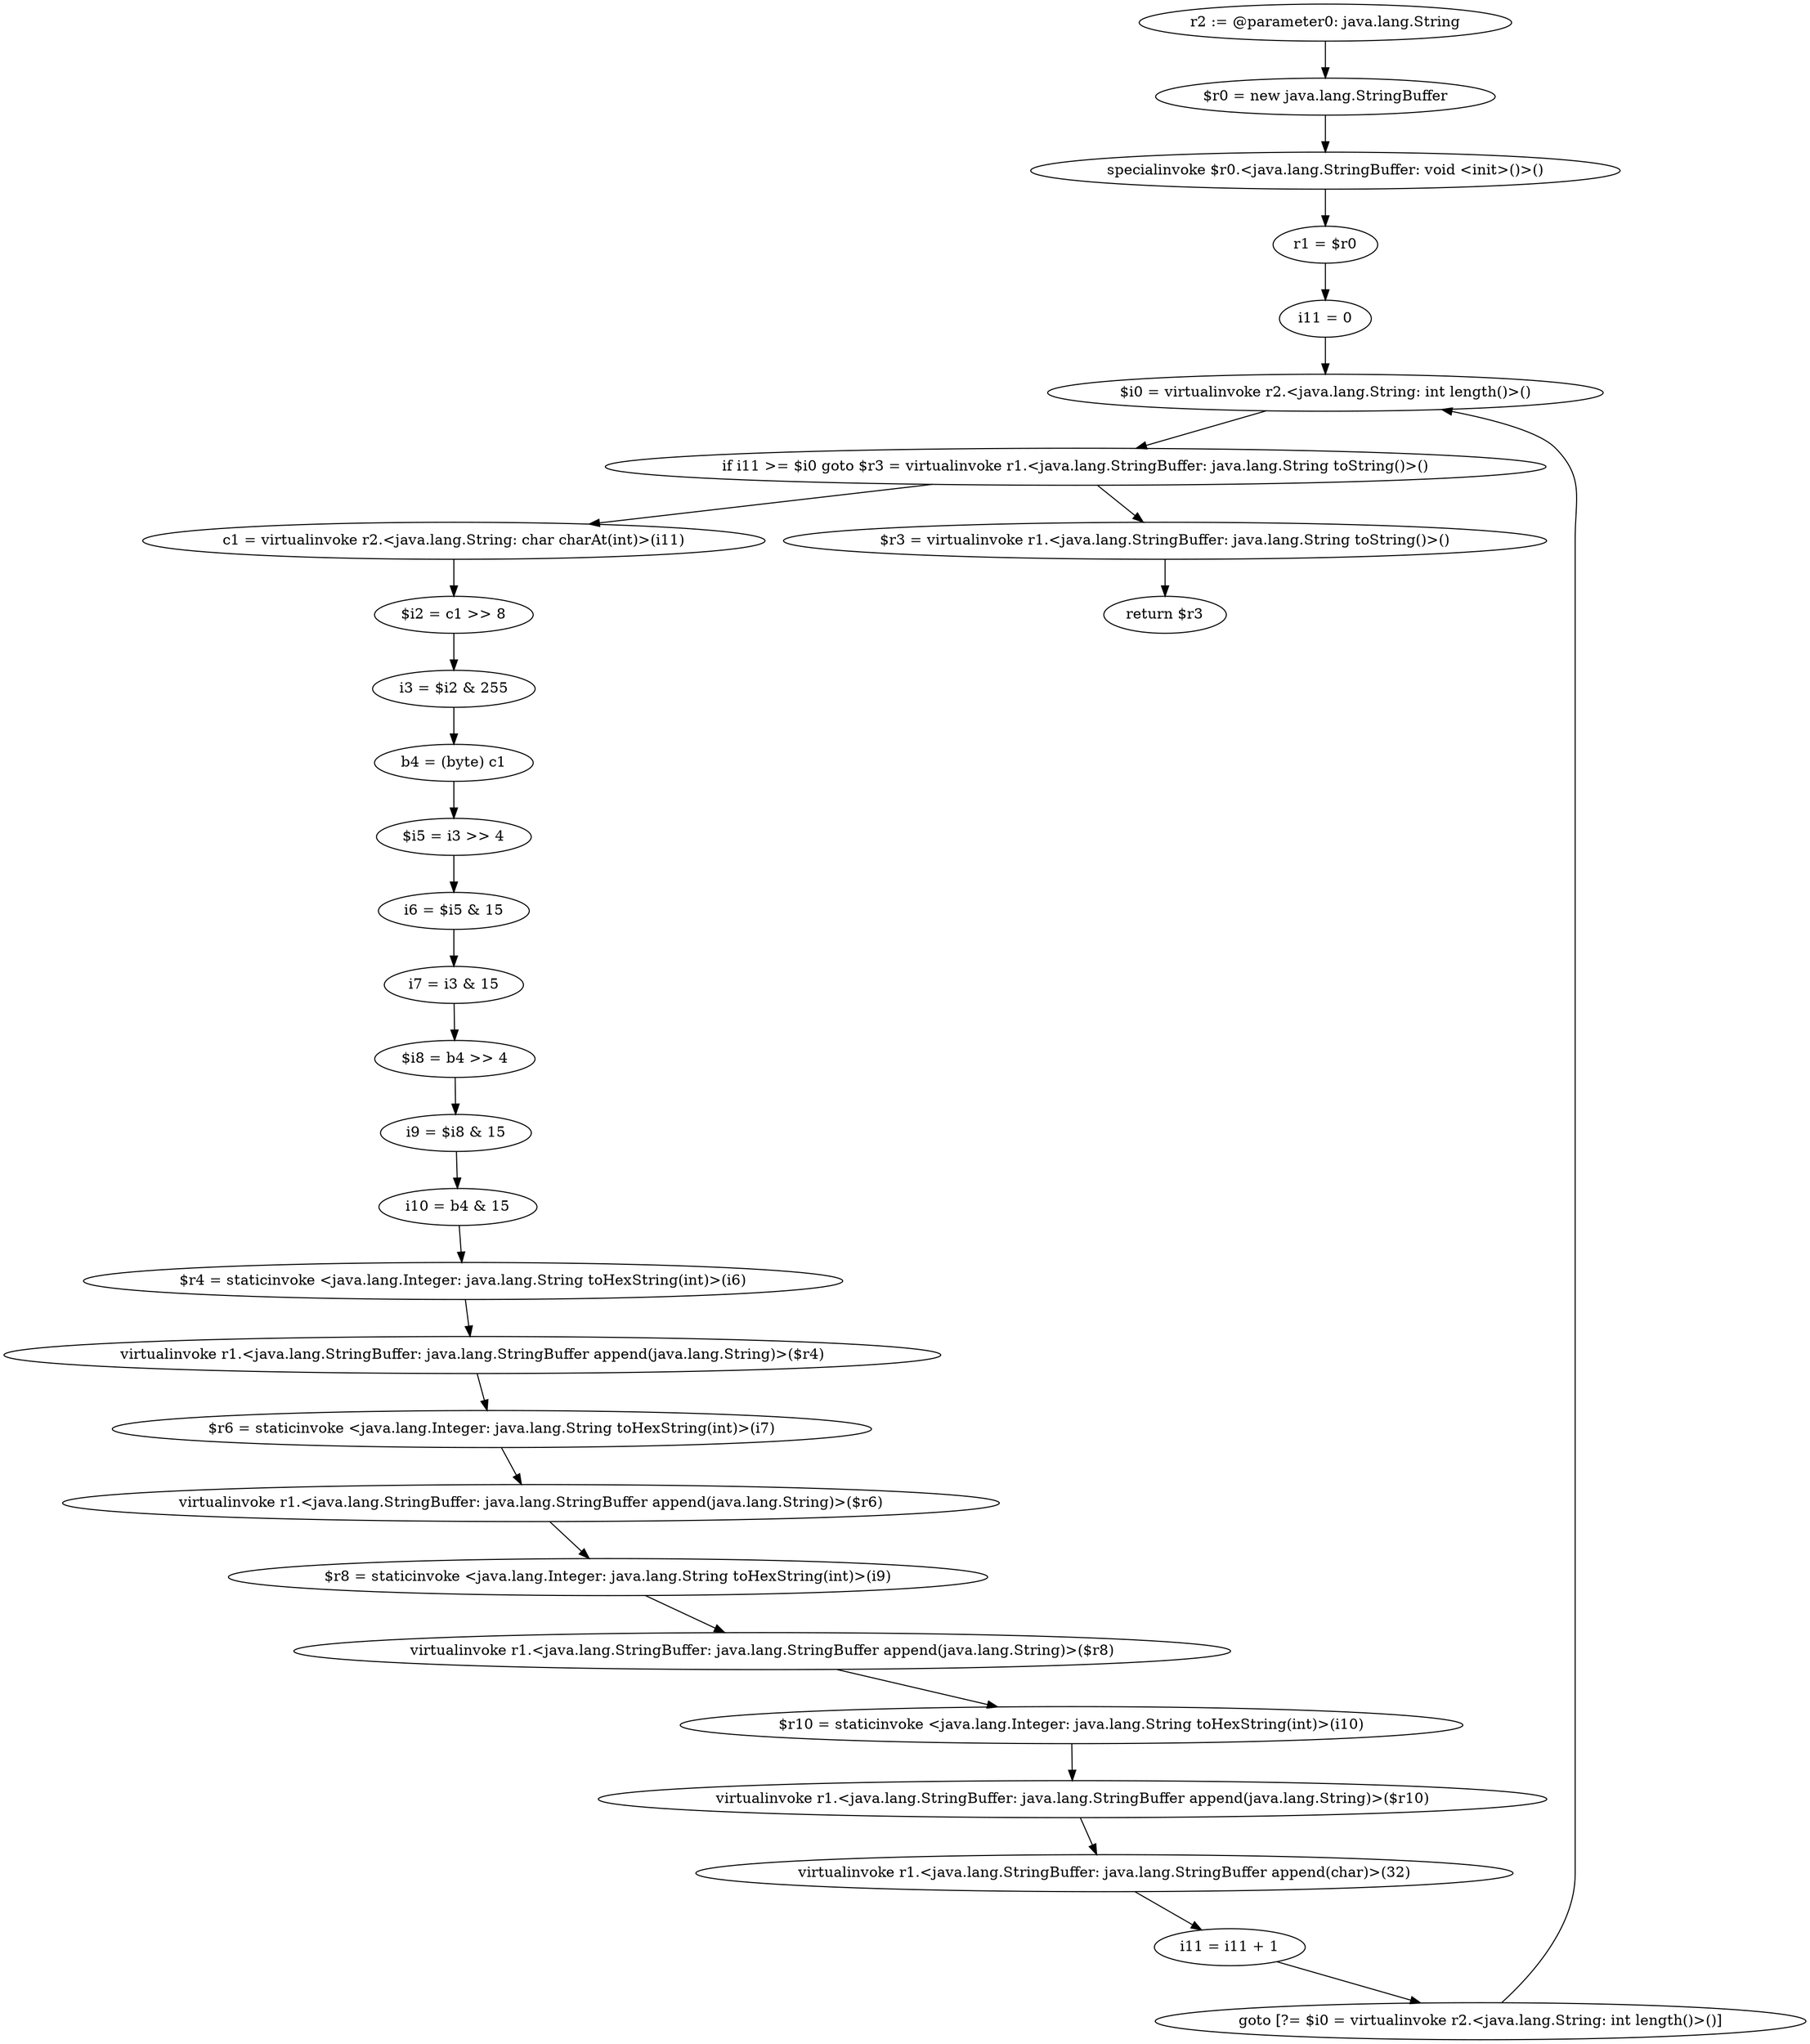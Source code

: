 digraph "unitGraph" {
    "r2 := @parameter0: java.lang.String"
    "$r0 = new java.lang.StringBuffer"
    "specialinvoke $r0.<java.lang.StringBuffer: void <init>()>()"
    "r1 = $r0"
    "i11 = 0"
    "$i0 = virtualinvoke r2.<java.lang.String: int length()>()"
    "if i11 >= $i0 goto $r3 = virtualinvoke r1.<java.lang.StringBuffer: java.lang.String toString()>()"
    "c1 = virtualinvoke r2.<java.lang.String: char charAt(int)>(i11)"
    "$i2 = c1 >> 8"
    "i3 = $i2 & 255"
    "b4 = (byte) c1"
    "$i5 = i3 >> 4"
    "i6 = $i5 & 15"
    "i7 = i3 & 15"
    "$i8 = b4 >> 4"
    "i9 = $i8 & 15"
    "i10 = b4 & 15"
    "$r4 = staticinvoke <java.lang.Integer: java.lang.String toHexString(int)>(i6)"
    "virtualinvoke r1.<java.lang.StringBuffer: java.lang.StringBuffer append(java.lang.String)>($r4)"
    "$r6 = staticinvoke <java.lang.Integer: java.lang.String toHexString(int)>(i7)"
    "virtualinvoke r1.<java.lang.StringBuffer: java.lang.StringBuffer append(java.lang.String)>($r6)"
    "$r8 = staticinvoke <java.lang.Integer: java.lang.String toHexString(int)>(i9)"
    "virtualinvoke r1.<java.lang.StringBuffer: java.lang.StringBuffer append(java.lang.String)>($r8)"
    "$r10 = staticinvoke <java.lang.Integer: java.lang.String toHexString(int)>(i10)"
    "virtualinvoke r1.<java.lang.StringBuffer: java.lang.StringBuffer append(java.lang.String)>($r10)"
    "virtualinvoke r1.<java.lang.StringBuffer: java.lang.StringBuffer append(char)>(32)"
    "i11 = i11 + 1"
    "goto [?= $i0 = virtualinvoke r2.<java.lang.String: int length()>()]"
    "$r3 = virtualinvoke r1.<java.lang.StringBuffer: java.lang.String toString()>()"
    "return $r3"
    "r2 := @parameter0: java.lang.String"->"$r0 = new java.lang.StringBuffer";
    "$r0 = new java.lang.StringBuffer"->"specialinvoke $r0.<java.lang.StringBuffer: void <init>()>()";
    "specialinvoke $r0.<java.lang.StringBuffer: void <init>()>()"->"r1 = $r0";
    "r1 = $r0"->"i11 = 0";
    "i11 = 0"->"$i0 = virtualinvoke r2.<java.lang.String: int length()>()";
    "$i0 = virtualinvoke r2.<java.lang.String: int length()>()"->"if i11 >= $i0 goto $r3 = virtualinvoke r1.<java.lang.StringBuffer: java.lang.String toString()>()";
    "if i11 >= $i0 goto $r3 = virtualinvoke r1.<java.lang.StringBuffer: java.lang.String toString()>()"->"c1 = virtualinvoke r2.<java.lang.String: char charAt(int)>(i11)";
    "if i11 >= $i0 goto $r3 = virtualinvoke r1.<java.lang.StringBuffer: java.lang.String toString()>()"->"$r3 = virtualinvoke r1.<java.lang.StringBuffer: java.lang.String toString()>()";
    "c1 = virtualinvoke r2.<java.lang.String: char charAt(int)>(i11)"->"$i2 = c1 >> 8";
    "$i2 = c1 >> 8"->"i3 = $i2 & 255";
    "i3 = $i2 & 255"->"b4 = (byte) c1";
    "b4 = (byte) c1"->"$i5 = i3 >> 4";
    "$i5 = i3 >> 4"->"i6 = $i5 & 15";
    "i6 = $i5 & 15"->"i7 = i3 & 15";
    "i7 = i3 & 15"->"$i8 = b4 >> 4";
    "$i8 = b4 >> 4"->"i9 = $i8 & 15";
    "i9 = $i8 & 15"->"i10 = b4 & 15";
    "i10 = b4 & 15"->"$r4 = staticinvoke <java.lang.Integer: java.lang.String toHexString(int)>(i6)";
    "$r4 = staticinvoke <java.lang.Integer: java.lang.String toHexString(int)>(i6)"->"virtualinvoke r1.<java.lang.StringBuffer: java.lang.StringBuffer append(java.lang.String)>($r4)";
    "virtualinvoke r1.<java.lang.StringBuffer: java.lang.StringBuffer append(java.lang.String)>($r4)"->"$r6 = staticinvoke <java.lang.Integer: java.lang.String toHexString(int)>(i7)";
    "$r6 = staticinvoke <java.lang.Integer: java.lang.String toHexString(int)>(i7)"->"virtualinvoke r1.<java.lang.StringBuffer: java.lang.StringBuffer append(java.lang.String)>($r6)";
    "virtualinvoke r1.<java.lang.StringBuffer: java.lang.StringBuffer append(java.lang.String)>($r6)"->"$r8 = staticinvoke <java.lang.Integer: java.lang.String toHexString(int)>(i9)";
    "$r8 = staticinvoke <java.lang.Integer: java.lang.String toHexString(int)>(i9)"->"virtualinvoke r1.<java.lang.StringBuffer: java.lang.StringBuffer append(java.lang.String)>($r8)";
    "virtualinvoke r1.<java.lang.StringBuffer: java.lang.StringBuffer append(java.lang.String)>($r8)"->"$r10 = staticinvoke <java.lang.Integer: java.lang.String toHexString(int)>(i10)";
    "$r10 = staticinvoke <java.lang.Integer: java.lang.String toHexString(int)>(i10)"->"virtualinvoke r1.<java.lang.StringBuffer: java.lang.StringBuffer append(java.lang.String)>($r10)";
    "virtualinvoke r1.<java.lang.StringBuffer: java.lang.StringBuffer append(java.lang.String)>($r10)"->"virtualinvoke r1.<java.lang.StringBuffer: java.lang.StringBuffer append(char)>(32)";
    "virtualinvoke r1.<java.lang.StringBuffer: java.lang.StringBuffer append(char)>(32)"->"i11 = i11 + 1";
    "i11 = i11 + 1"->"goto [?= $i0 = virtualinvoke r2.<java.lang.String: int length()>()]";
    "goto [?= $i0 = virtualinvoke r2.<java.lang.String: int length()>()]"->"$i0 = virtualinvoke r2.<java.lang.String: int length()>()";
    "$r3 = virtualinvoke r1.<java.lang.StringBuffer: java.lang.String toString()>()"->"return $r3";
}
